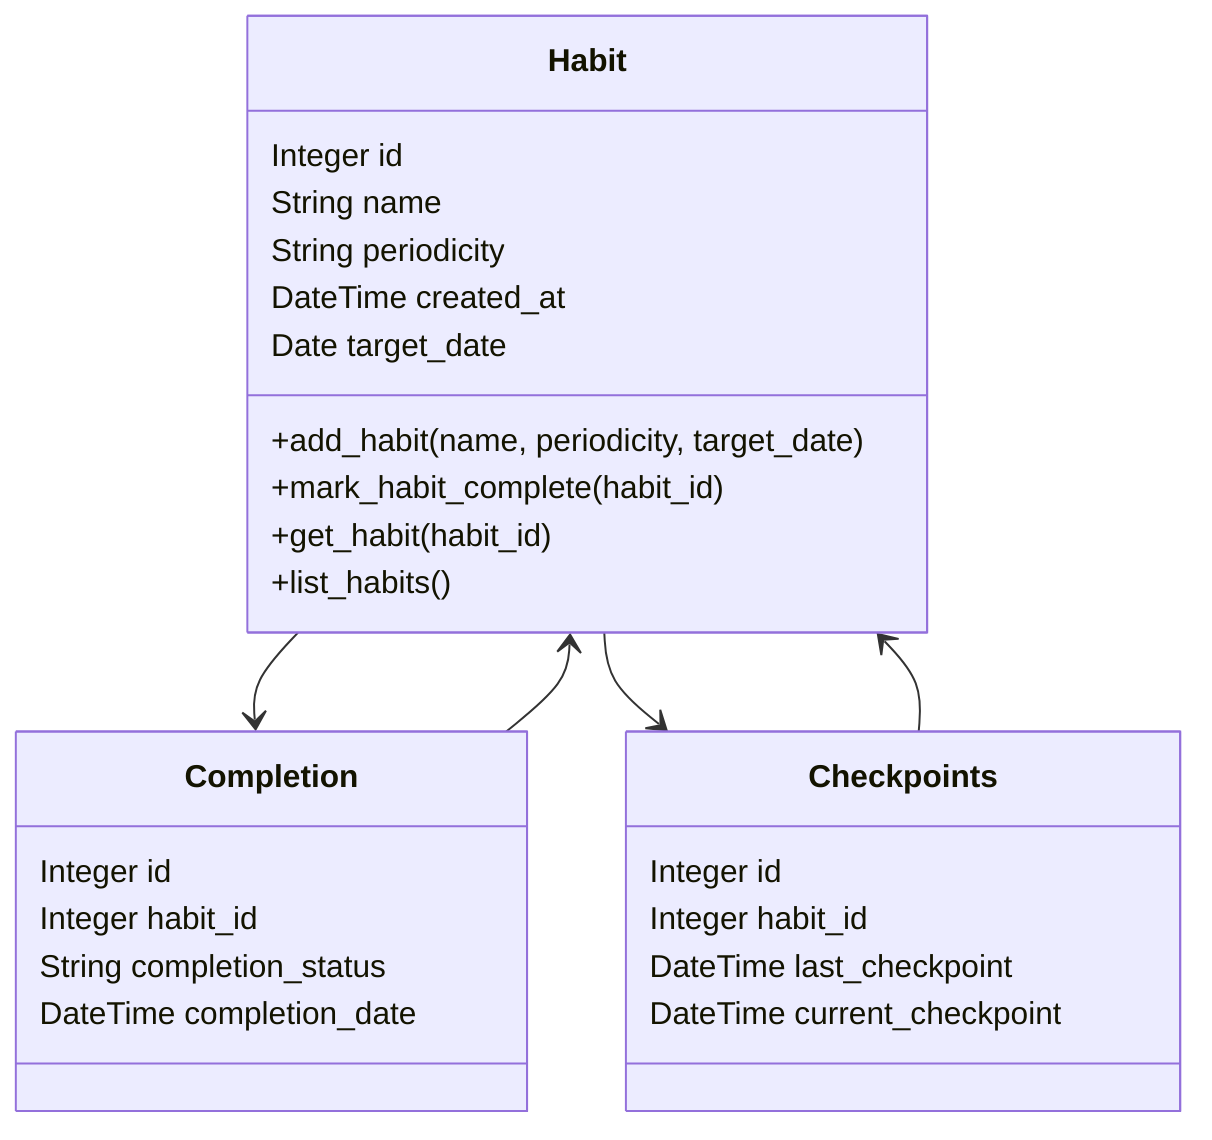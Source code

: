 classDiagram
    class Habit {
        Integer id
        String name
        String periodicity
        DateTime created_at
        Date target_date
        +add_habit(name, periodicity, target_date)
        +mark_habit_complete(habit_id)
        +get_habit(habit_id)
        +list_habits()
    }

    class Completion {
        Integer id
        Integer habit_id
        String completion_status
        DateTime completion_date
    }

    class Checkpoints {
        Integer id
        Integer habit_id
        DateTime last_checkpoint
        DateTime current_checkpoint
    }

    Habit --> Completion
    Habit --> Checkpoints
    Completion --> Habit
    Checkpoints --> Habit